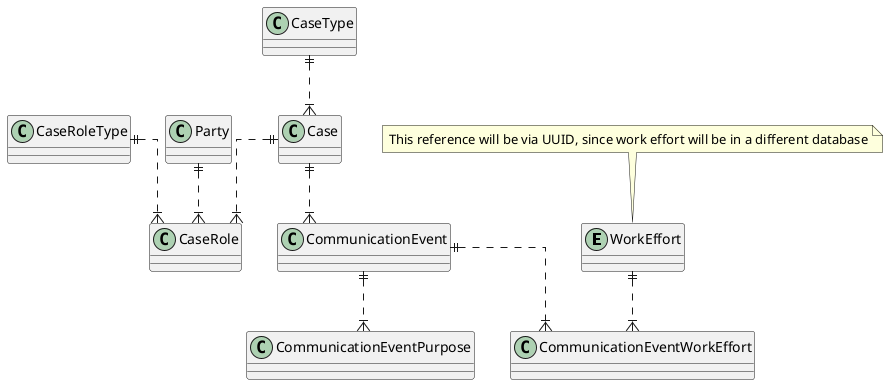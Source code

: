 @startuml
' hide the spot
' hide circle

' avoid problems with angled crows feet
skinparam linetype ortho

entity WorkEffort

note top of WorkEffort : This reference will be via UUID, since work effort will be in a different database

CaseType ||..|{ Case
Case ||..|{ CaseRole
CaseRoleType ||..|{ CaseRole
Party ||..|{ CaseRole
Case ||..|{ CommunicationEvent
CommunicationEvent ||..|{ CommunicationEventPurpose
CommunicationEvent ||..|{ CommunicationEventWorkEffort
WorkEffort ||..|{ CommunicationEventWorkEffort

@enduml
